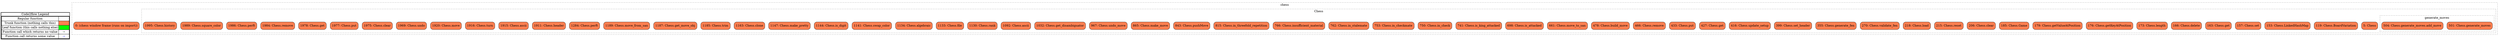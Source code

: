digraph G {
concentrate = true;
			subgraph legend{
			rank = min;
			label = "legend";
			Legend [shape=none, margin=0, label = <
				<table cellspacing="0" cellpadding="0" border="1"><tr><td>Code2flow Legend</td></tr><tr><td>
				<table cellspacing="0">
				<tr><td>Regular function</td><td width="50px"></td></tr>
				<tr><td>Trunk function (nothing calls this)</td><td bgcolor='coral'></td></tr>
				<tr><td>Leaf function (this calls nothing else)</td><td bgcolor='green'></td></tr>
				<tr><td>Function call which returns no value</td><td>&#8594;</td></tr>
				<tr><td>Function call returns some value</td><td><font color='blue'>&#8594;</font></td></tr>
				</table></td></tr></table>
				>];}node134 [splines=ortho shape = "rect" style = "rounded,filled" fillcolor = "coral" label = "0: (chess window frame (runs on import))" ];
node131 [splines=ortho shape = "rect" style = "rounded,filled" fillcolor = "coral" label = "5: Chess" ];
node10 [splines=ortho shape = "rect" style = "rounded,filled" fillcolor = "coral" label = "119: Chess.BoardVariation" ];
node13 [splines=ortho shape = "rect" style = "rounded,filled" fillcolor = "coral" label = "153: Chess.LinkedHashMap" ];
node15 [splines=ortho shape = "rect" style = "rounded,filled" fillcolor = "coral" label = "157: Chess.set" ];
node17 [splines=ortho shape = "rect" style = "rounded,filled" fillcolor = "coral" label = "163: Chess.get" ];
node19 [splines=ortho shape = "rect" style = "rounded,filled" fillcolor = "coral" label = "166: Chess.delete" ];
node21 [splines=ortho shape = "rect" style = "rounded,filled" fillcolor = "coral" label = "173: Chess.length" ];
node23 [splines=ortho shape = "rect" style = "rounded,filled" fillcolor = "coral" label = "176: Chess.getKeyAtPosition" ];
node25 [splines=ortho shape = "rect" style = "rounded,filled" fillcolor = "coral" label = "179: Chess.getValueAtPosition" ];
node27 [splines=ortho shape = "rect" style = "rounded,filled" fillcolor = "coral" label = "185: Chess.Game" ];
node29 [splines=ortho shape = "rect" style = "rounded,filled" fillcolor = "coral" label = "206: Chess.clear" ];
node31 [splines=ortho shape = "rect" style = "rounded,filled" fillcolor = "coral" label = "215: Chess.reset" ];
node33 [splines=ortho shape = "rect" style = "rounded,filled" fillcolor = "coral" label = "218: Chess.load" ];
node36 [splines=ortho shape = "rect" style = "rounded,filled" fillcolor = "coral" label = "270: Chess.validate_fen" ];
node38 [splines=ortho shape = "rect" style = "rounded,filled" fillcolor = "coral" label = "355: Chess.generate_fen" ];
node40 [splines=ortho shape = "rect" style = "rounded,filled" fillcolor = "coral" label = "399: Chess.set_header" ];
node42 [splines=ortho shape = "rect" style = "rounded,filled" fillcolor = "coral" label = "416: Chess.update_setup" ];
node44 [splines=ortho shape = "rect" style = "rounded,filled" fillcolor = "coral" label = "427: Chess.get" ];
node46 [splines=ortho shape = "rect" style = "rounded,filled" fillcolor = "coral" label = "433: Chess.put" ];
node48 [splines=ortho shape = "rect" style = "rounded,filled" fillcolor = "coral" label = "466: Chess.remove" ];
node51 [splines=ortho shape = "rect" style = "rounded,filled" fillcolor = "coral" label = "478: Chess.build_move" ];
node56 [splines=ortho shape = "rect" style = "rounded,filled" fillcolor = "coral" label = "501: Chess.generate_moves" ];
node54 [splines=ortho shape = "rect" style = "rounded,filled" fillcolor = "coral" label = "504: Chess.generate_moves.add_move" ];
node58 [splines=ortho shape = "rect" style = "rounded,filled" fillcolor = "coral" label = "661: Chess.move_to_san" ];
node60 [splines=ortho shape = "rect" style = "rounded,filled" fillcolor = "coral" label = "698: Chess.is_attacked" ];
node62 [splines=ortho shape = "rect" style = "rounded,filled" fillcolor = "coral" label = "741: Chess.is_king_attacked" ];
node64 [splines=ortho shape = "rect" style = "rounded,filled" fillcolor = "coral" label = "750: Chess.in_check" ];
node66 [splines=ortho shape = "rect" style = "rounded,filled" fillcolor = "coral" label = "753: Chess.in_checkmate" ];
node68 [splines=ortho shape = "rect" style = "rounded,filled" fillcolor = "coral" label = "762: Chess.in_stalemate" ];
node71 [splines=ortho shape = "rect" style = "rounded,filled" fillcolor = "coral" label = "766: Chess.insufficient_material" ];
node74 [splines=ortho shape = "rect" style = "rounded,filled" fillcolor = "coral" label = "815: Chess.in_threefold_repetition" ];
node76 [splines=ortho shape = "rect" style = "rounded,filled" fillcolor = "coral" label = "843: Chess.pushMove" ];
node78 [splines=ortho shape = "rect" style = "rounded,filled" fillcolor = "coral" label = "865: Chess.make_move" ];
node80 [splines=ortho shape = "rect" style = "rounded,filled" fillcolor = "coral" label = "967: Chess.undo_move" ];
node82 [splines=ortho shape = "rect" style = "rounded,filled" fillcolor = "coral" label = "1032: Chess.get_disambiguator" ];
node84 [splines=ortho shape = "rect" style = "rounded,filled" fillcolor = "coral" label = "1092: Chess.ascii" ];
node86 [splines=ortho shape = "rect" style = "rounded,filled" fillcolor = "coral" label = "1130: Chess.rank" ];
node88 [splines=ortho shape = "rect" style = "rounded,filled" fillcolor = "coral" label = "1133: Chess.file" ];
node90 [splines=ortho shape = "rect" style = "rounded,filled" fillcolor = "coral" label = "1134: Chess.algebraic" ];
node92 [splines=ortho shape = "rect" style = "rounded,filled" fillcolor = "coral" label = "1141: Chess.swap_color" ];
node94 [splines=ortho shape = "rect" style = "rounded,filled" fillcolor = "coral" label = "1144: Chess.is_digit" ];
node96 [splines=ortho shape = "rect" style = "rounded,filled" fillcolor = "coral" label = "1147: Chess.make_pretty" ];
node98 [splines=ortho shape = "rect" style = "rounded,filled" fillcolor = "coral" label = "1163: Chess.clone" ];
node100 [splines=ortho shape = "rect" style = "rounded,filled" fillcolor = "coral" label = "1185: Chess.trim" ];
node102 [splines=ortho shape = "rect" style = "rounded,filled" fillcolor = "coral" label = "1187: Chess.get_move_obj" ];
node104 [splines=ortho shape = "rect" style = "rounded,filled" fillcolor = "coral" label = "1189: Chess.move_from_san" ];
node106 [splines=ortho shape = "rect" style = "rounded,filled" fillcolor = "coral" label = "1284: Chess.perft" ];
node108 [splines=ortho shape = "rect" style = "rounded,filled" fillcolor = "coral" label = "1911: Chess.header" ];
node110 [splines=ortho shape = "rect" style = "rounded,filled" fillcolor = "coral" label = "1915: Chess.ascii" ];
node112 [splines=ortho shape = "rect" style = "rounded,filled" fillcolor = "coral" label = "1916: Chess.turn" ];
node114 [splines=ortho shape = "rect" style = "rounded,filled" fillcolor = "coral" label = "1920: Chess.move" ];
node116 [splines=ortho shape = "rect" style = "rounded,filled" fillcolor = "coral" label = "1969: Chess.undo" ];
node118 [splines=ortho shape = "rect" style = "rounded,filled" fillcolor = "coral" label = "1975: Chess.clear" ];
node120 [splines=ortho shape = "rect" style = "rounded,filled" fillcolor = "coral" label = "1977: Chess.put" ];
node122 [splines=ortho shape = "rect" style = "rounded,filled" fillcolor = "coral" label = "1978: Chess.get" ];
node124 [splines=ortho shape = "rect" style = "rounded,filled" fillcolor = "coral" label = "1984: Chess.remove" ];
node126 [splines=ortho shape = "rect" style = "rounded,filled" fillcolor = "coral" label = "1986: Chess.perft" ];
node128 [splines=ortho shape = "rect" style = "rounded,filled" fillcolor = "coral" label = "1989: Chess.square_color" ];
node130 [splines=ortho shape = "rect" style = "rounded,filled" fillcolor = "coral" label = "1995: Chess.history" ];
subgraph clusterchess0{
node134 node131 node10 node13 node15 node17 node19 node21 node23 node25 node27 node29 node31 node33 node36 node38 node40 node42 node44 node46 node48 node51 node56 node54 node58 node60 node62 node64 node66 node68 node71 node74 node76 node78 node80 node82 node84 node86 node88 node90 node92 node94 node96 node98 node100 node102 node104 node106 node108 node110 node112 node114 node116 node118 node120 node122 node124 node126 node128 node130 ;
label="chess";
style=filled;
color=black;
graph[style=dotted];
subgraph clusterChess1{
node131 node10 node13 node15 node17 node19 node21 node23 node25 node27 node29 node31 node33 node36 node38 node40 node42 node44 node46 node48 node51 node56 node54 node58 node60 node62 node64 node66 node68 node71 node74 node76 node78 node80 node82 node84 node86 node88 node90 node92 node94 node96 node98 node100 node102 node104 node106 node108 node110 node112 node114 node116 node118 node120 node122 node124 node126 node128 node130 node10 node13 node15 node17 node19 node21 node23 node25 node27 node29 node31 node33 node36 node38 node40 node42 node44 node46 node48 node51 node58 node60 node62 node64 node66 node68 node71 node74 node76 node78 node80 node82 node84 node86 node88 node90 node92 node94 node96 node98 node100 node102 node104 node106 node108 node110 node112 node114 node116 node118 node120 node122 node124 node126 node128 node130 ;
label="Chess";
style=filled;
color=black;
graph[style=dotted];
subgraph clustergenerate_moves52{
node56 node54 node54 ;
label="generate_moves";
style=filled;
color=black;
graph[style=dotted];
}}};
}